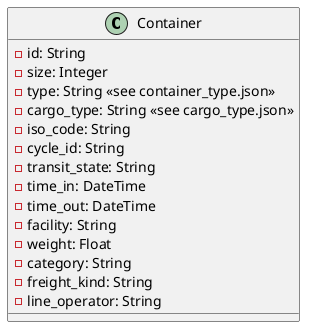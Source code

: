 @startuml
class Container {
    -id: String
    -size: Integer
    -type: String << see container_type.json >>
    -cargo_type: String << see cargo_type.json >>
    -iso_code: String
    -cycle_id: String
    -transit_state: String
    -time_in: DateTime
    -time_out: DateTime
    -facility: String
    -weight: Float
    -category: String
    -freight_kind: String
    -line_operator: String
}
@enduml
